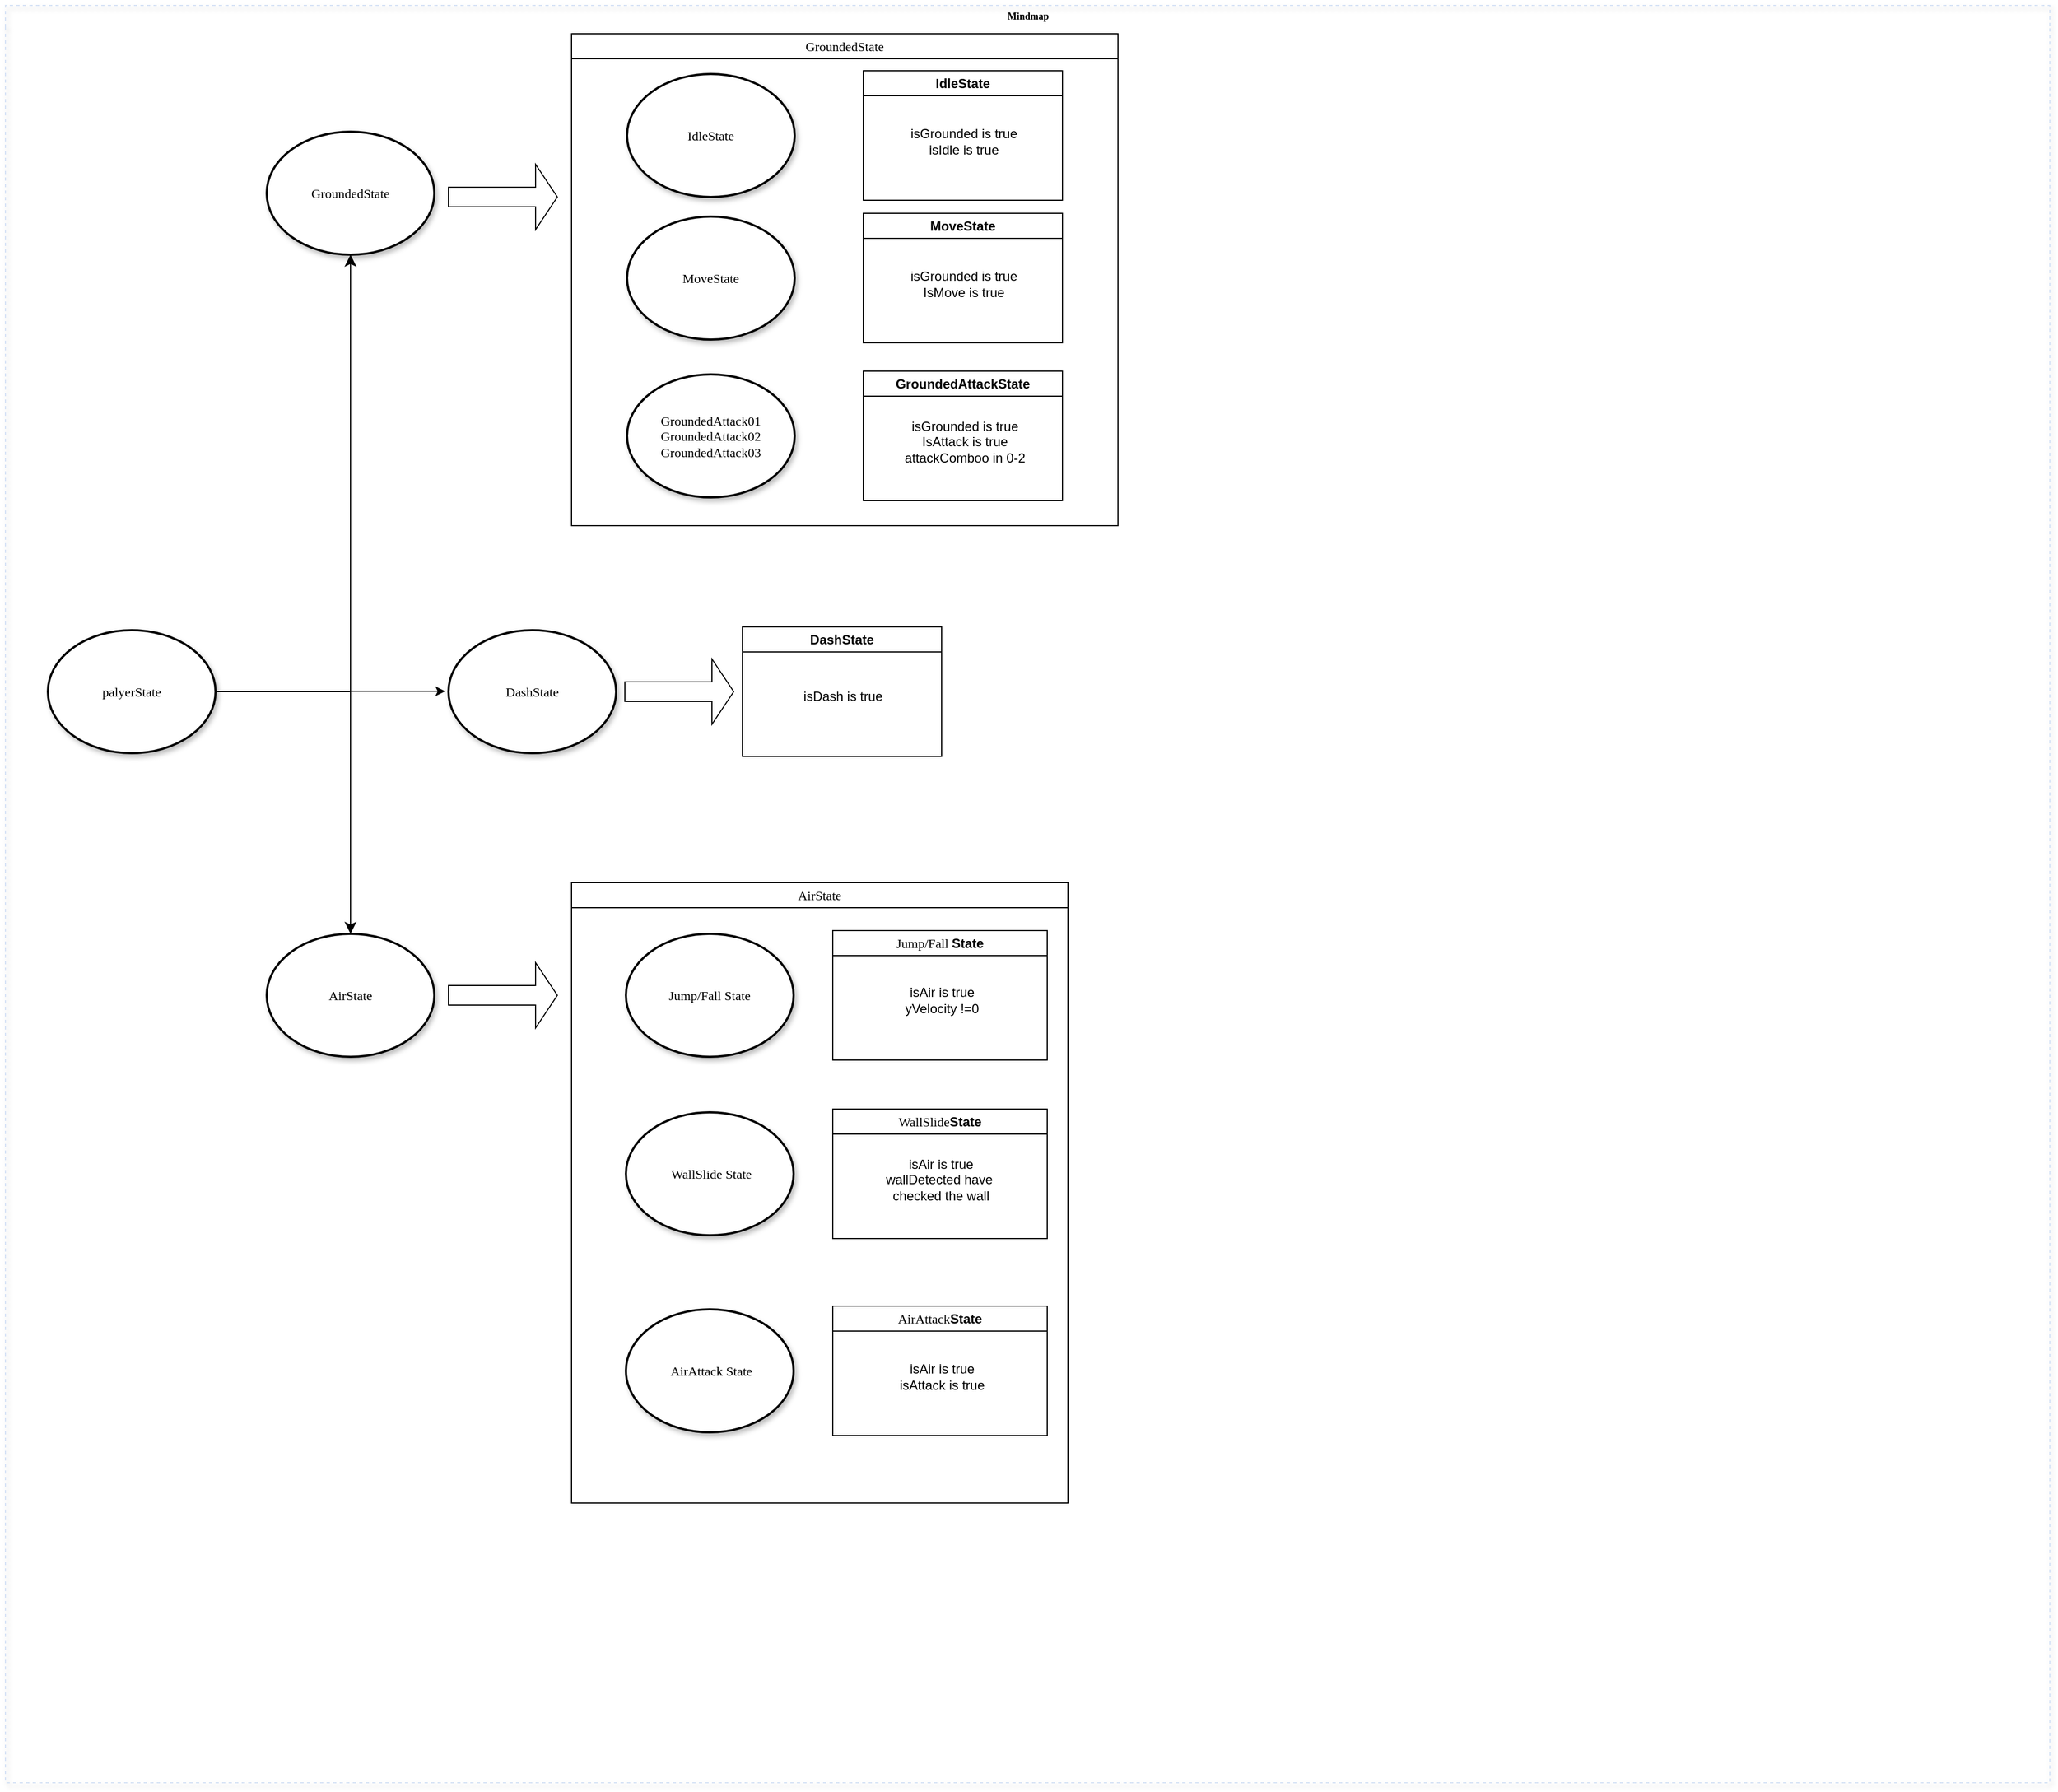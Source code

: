 <mxfile border="50" scale="3" compressed="false" locked="false" version="24.7.17">
  <diagram name="Blank" id="YmL12bMKpDGza6XwsDPr">
    <mxGraphModel dx="2583" dy="1734" grid="0" gridSize="10" guides="1" tooltips="1" connect="1" arrows="1" fold="1" page="0" pageScale="1" pageWidth="827" pageHeight="1169" background="none" math="1" shadow="0">
      <root>
        <mxCell id="X5NqExCQtvZxIxQ7pmgY-0" />
        <mxCell id="1" parent="X5NqExCQtvZxIxQ7pmgY-0" />
        <mxCell id="Gr0Zq-AI6Quabplr0KPa-179" value="Mindmap" style="swimlane;html=1;startSize=20;horizontal=1;containerType=tree;labelBackgroundColor=none;strokeColor=#D4E1F5;strokeWidth=1;fillColor=none;fontFamily=Comic Sans MS;fontSize=9;swimlaneLine=0;dashed=1;collapsible=0;shadow=1;" parent="1" vertex="1">
          <mxGeometry x="-500" y="-489" width="1878" height="1633" as="geometry" />
        </mxCell>
        <mxCell id="Gr0Zq-AI6Quabplr0KPa-180" value="&lt;font face=&quot;Comic Sans MS&quot;&gt;palyerState&lt;/font&gt;" style="ellipse;whiteSpace=wrap;html=1;align=center;container=1;recursiveResize=0;treeFolding=1;strokeWidth=2;shadow=1;" parent="Gr0Zq-AI6Quabplr0KPa-179" vertex="1">
          <mxGeometry x="39" y="574" width="154" height="113" as="geometry" />
        </mxCell>
        <mxCell id="C0n5wkAJlQ-UWbwlJ3pO-5" value="&lt;font face=&quot;Comic Sans MS&quot;&gt;GroundedState&lt;/font&gt;" style="ellipse;whiteSpace=wrap;html=1;align=center;container=1;recursiveResize=0;treeFolding=1;strokeWidth=2;shadow=1;" parent="Gr0Zq-AI6Quabplr0KPa-179" vertex="1">
          <mxGeometry x="240" y="116" width="154" height="113" as="geometry" />
        </mxCell>
        <mxCell id="C0n5wkAJlQ-UWbwlJ3pO-6" value="&lt;font face=&quot;Comic Sans MS&quot;&gt;AirState&lt;/font&gt;" style="ellipse;whiteSpace=wrap;html=1;align=center;container=1;recursiveResize=0;treeFolding=1;strokeWidth=2;shadow=1;" parent="Gr0Zq-AI6Quabplr0KPa-179" vertex="1">
          <mxGeometry x="240" y="853" width="154" height="113" as="geometry" />
        </mxCell>
        <mxCell id="C0n5wkAJlQ-UWbwlJ3pO-16" value="" style="edgeStyle=segmentEdgeStyle;endArrow=classic;html=1;curved=0;rounded=0;endSize=8;startSize=8;entryX=0.5;entryY=1;entryDx=0;entryDy=0;exitX=1;exitY=0.5;exitDx=0;exitDy=0;" parent="Gr0Zq-AI6Quabplr0KPa-179" source="Gr0Zq-AI6Quabplr0KPa-180" target="C0n5wkAJlQ-UWbwlJ3pO-5" edge="1">
          <mxGeometry width="50" height="50" relative="1" as="geometry">
            <mxPoint x="221" y="414" as="sourcePoint" />
            <mxPoint x="271" y="364" as="targetPoint" />
          </mxGeometry>
        </mxCell>
        <mxCell id="C0n5wkAJlQ-UWbwlJ3pO-17" value="" style="edgeStyle=segmentEdgeStyle;endArrow=classic;html=1;curved=0;rounded=0;endSize=8;startSize=8;exitX=1;exitY=0.5;exitDx=0;exitDy=0;entryX=0.5;entryY=0;entryDx=0;entryDy=0;" parent="Gr0Zq-AI6Quabplr0KPa-179" source="Gr0Zq-AI6Quabplr0KPa-180" target="C0n5wkAJlQ-UWbwlJ3pO-6" edge="1">
          <mxGeometry width="50" height="50" relative="1" as="geometry">
            <mxPoint x="542" y="377" as="sourcePoint" />
            <mxPoint x="592" y="327" as="targetPoint" />
          </mxGeometry>
        </mxCell>
        <mxCell id="C0n5wkAJlQ-UWbwlJ3pO-25" value="&lt;span style=&quot;font-family: &amp;quot;Comic Sans MS&amp;quot;; font-weight: 400;&quot;&gt;GroundedState&lt;/span&gt;" style="swimlane;whiteSpace=wrap;html=1;" parent="Gr0Zq-AI6Quabplr0KPa-179" vertex="1">
          <mxGeometry x="520" y="26" width="502" height="452" as="geometry">
            <mxRectangle x="520" y="26" width="121" height="28" as="alternateBounds" />
          </mxGeometry>
        </mxCell>
        <mxCell id="C0n5wkAJlQ-UWbwlJ3pO-24" value="&lt;font face=&quot;Comic Sans MS&quot;&gt;MoveState&lt;/font&gt;" style="ellipse;whiteSpace=wrap;html=1;align=center;container=1;recursiveResize=0;treeFolding=1;strokeWidth=2;shadow=1;" parent="C0n5wkAJlQ-UWbwlJ3pO-25" vertex="1">
          <mxGeometry x="51" y="168" width="154" height="113" as="geometry" />
        </mxCell>
        <mxCell id="C0n5wkAJlQ-UWbwlJ3pO-22" value="&lt;span style=&quot;font-family: &amp;quot;Comic Sans MS&amp;quot;;&quot;&gt;IdleState&lt;/span&gt;" style="ellipse;whiteSpace=wrap;html=1;align=center;container=1;recursiveResize=0;treeFolding=1;strokeWidth=2;shadow=1;" parent="C0n5wkAJlQ-UWbwlJ3pO-25" vertex="1">
          <mxGeometry x="51" y="37" width="154" height="113" as="geometry" />
        </mxCell>
        <mxCell id="C0n5wkAJlQ-UWbwlJ3pO-31" value="IdleState" style="swimlane;whiteSpace=wrap;html=1;" parent="C0n5wkAJlQ-UWbwlJ3pO-25" vertex="1">
          <mxGeometry x="268" y="34" width="183" height="119" as="geometry" />
        </mxCell>
        <mxCell id="C0n5wkAJlQ-UWbwlJ3pO-28" value="&lt;div&gt;isGrounded is true&lt;/div&gt;isIdle is true" style="text;html=1;align=center;verticalAlign=middle;resizable=0;points=[];autosize=1;strokeColor=none;fillColor=none;" parent="C0n5wkAJlQ-UWbwlJ3pO-31" vertex="1">
          <mxGeometry x="34" y="44" width="116" height="41" as="geometry" />
        </mxCell>
        <mxCell id="C0n5wkAJlQ-UWbwlJ3pO-33" value="MoveState" style="swimlane;whiteSpace=wrap;html=1;" parent="C0n5wkAJlQ-UWbwlJ3pO-25" vertex="1">
          <mxGeometry x="268" y="165" width="183" height="119" as="geometry" />
        </mxCell>
        <mxCell id="C0n5wkAJlQ-UWbwlJ3pO-34" value="&lt;div&gt;isGrounded is true&lt;br&gt;&lt;/div&gt;IsMove is true" style="text;html=1;align=center;verticalAlign=middle;resizable=0;points=[];autosize=1;strokeColor=none;fillColor=none;" parent="C0n5wkAJlQ-UWbwlJ3pO-33" vertex="1">
          <mxGeometry x="34" y="44" width="116" height="41" as="geometry" />
        </mxCell>
        <mxCell id="QkjuUNl8bwBorOm8PweC-31" value="&lt;font face=&quot;Comic Sans MS&quot;&gt;GroundedAttack01&lt;/font&gt;&lt;div&gt;&lt;span style=&quot;font-family: &amp;quot;Comic Sans MS&amp;quot;;&quot;&gt;GroundedAttack02&lt;/span&gt;&lt;font face=&quot;Comic Sans MS&quot;&gt;&lt;br&gt;&lt;/font&gt;&lt;/div&gt;&lt;div&gt;&lt;span style=&quot;font-family: &amp;quot;Comic Sans MS&amp;quot;;&quot;&gt;GroundedAttack03&lt;/span&gt;&lt;span style=&quot;font-family: &amp;quot;Comic Sans MS&amp;quot;;&quot;&gt;&lt;br&gt;&lt;/span&gt;&lt;/div&gt;" style="ellipse;whiteSpace=wrap;html=1;align=center;container=1;recursiveResize=0;treeFolding=1;strokeWidth=2;shadow=1;" vertex="1" parent="C0n5wkAJlQ-UWbwlJ3pO-25">
          <mxGeometry x="51" y="313" width="154" height="113" as="geometry" />
        </mxCell>
        <mxCell id="C0n5wkAJlQ-UWbwlJ3pO-26" value="" style="shape=singleArrow;whiteSpace=wrap;html=1;" parent="Gr0Zq-AI6Quabplr0KPa-179" vertex="1">
          <mxGeometry x="407" y="146" width="100" height="60" as="geometry" />
        </mxCell>
        <mxCell id="QkjuUNl8bwBorOm8PweC-2" value="" style="shape=singleArrow;whiteSpace=wrap;html=1;" vertex="1" parent="Gr0Zq-AI6Quabplr0KPa-179">
          <mxGeometry x="569" y="600.5" width="100" height="60" as="geometry" />
        </mxCell>
        <mxCell id="QkjuUNl8bwBorOm8PweC-9" value="" style="endArrow=classic;html=1;rounded=0;" edge="1" parent="Gr0Zq-AI6Quabplr0KPa-179">
          <mxGeometry width="50" height="50" relative="1" as="geometry">
            <mxPoint x="316" y="630.18" as="sourcePoint" />
            <mxPoint x="404" y="630.18" as="targetPoint" />
          </mxGeometry>
        </mxCell>
        <mxCell id="QkjuUNl8bwBorOm8PweC-10" value="&lt;font face=&quot;Comic Sans MS&quot;&gt;DashState&lt;/font&gt;" style="ellipse;whiteSpace=wrap;html=1;align=center;container=1;recursiveResize=0;treeFolding=1;strokeWidth=2;shadow=1;" vertex="1" parent="Gr0Zq-AI6Quabplr0KPa-179">
          <mxGeometry x="407" y="574" width="154" height="113" as="geometry" />
        </mxCell>
        <mxCell id="QkjuUNl8bwBorOm8PweC-11" value="" style="shape=singleArrow;whiteSpace=wrap;html=1;" vertex="1" parent="Gr0Zq-AI6Quabplr0KPa-179">
          <mxGeometry x="407" y="879.5" width="100" height="60" as="geometry" />
        </mxCell>
        <mxCell id="QkjuUNl8bwBorOm8PweC-20" value="DashState" style="swimlane;whiteSpace=wrap;html=1;startSize=23;" vertex="1" parent="Gr0Zq-AI6Quabplr0KPa-179">
          <mxGeometry x="677" y="571" width="183" height="119" as="geometry" />
        </mxCell>
        <mxCell id="QkjuUNl8bwBorOm8PweC-21" value="isDash is true" style="text;html=1;align=center;verticalAlign=middle;resizable=0;points=[];autosize=1;strokeColor=none;fillColor=none;" vertex="1" parent="QkjuUNl8bwBorOm8PweC-20">
          <mxGeometry x="46" y="51" width="91" height="26" as="geometry" />
        </mxCell>
        <mxCell id="QkjuUNl8bwBorOm8PweC-24" value="&lt;span style=&quot;font-family: &amp;quot;Comic Sans MS&amp;quot;; font-weight: 400;&quot;&gt;AirState&lt;/span&gt;" style="swimlane;whiteSpace=wrap;html=1;" vertex="1" parent="Gr0Zq-AI6Quabplr0KPa-179">
          <mxGeometry x="520" y="806" width="456" height="570" as="geometry">
            <mxRectangle x="520" y="26" width="121" height="28" as="alternateBounds" />
          </mxGeometry>
        </mxCell>
        <mxCell id="QkjuUNl8bwBorOm8PweC-26" value="&lt;font face=&quot;Comic Sans MS&quot;&gt;Jump/Fall State&lt;/font&gt;" style="ellipse;whiteSpace=wrap;html=1;align=center;container=1;recursiveResize=0;treeFolding=1;strokeWidth=2;shadow=1;" vertex="1" parent="QkjuUNl8bwBorOm8PweC-24">
          <mxGeometry x="50" y="47" width="154" height="113" as="geometry" />
        </mxCell>
        <mxCell id="QkjuUNl8bwBorOm8PweC-27" value="&lt;font face=&quot;Comic Sans MS&quot;&gt;&lt;span style=&quot;font-weight: 400;&quot;&gt;Jump/Fall&amp;nbsp;&lt;/span&gt;&lt;/font&gt;State" style="swimlane;whiteSpace=wrap;html=1;" vertex="1" parent="QkjuUNl8bwBorOm8PweC-24">
          <mxGeometry x="240" y="44" width="197" height="119" as="geometry" />
        </mxCell>
        <mxCell id="QkjuUNl8bwBorOm8PweC-28" value="isAir is true&lt;div&gt;yVelocity !=0&lt;/div&gt;" style="text;html=1;align=center;verticalAlign=middle;resizable=0;points=[];autosize=1;strokeColor=none;fillColor=none;" vertex="1" parent="QkjuUNl8bwBorOm8PweC-27">
          <mxGeometry x="56.5" y="43" width="86" height="41" as="geometry" />
        </mxCell>
        <mxCell id="QkjuUNl8bwBorOm8PweC-39" value="&lt;font face=&quot;Comic Sans MS&quot;&gt;&amp;nbsp;WallSlide State&lt;/font&gt;" style="ellipse;whiteSpace=wrap;html=1;align=center;container=1;recursiveResize=0;treeFolding=1;strokeWidth=2;shadow=1;" vertex="1" parent="QkjuUNl8bwBorOm8PweC-24">
          <mxGeometry x="50" y="211" width="154" height="113" as="geometry" />
        </mxCell>
        <mxCell id="QkjuUNl8bwBorOm8PweC-45" value="&lt;span style=&quot;font-family: &amp;quot;Comic Sans MS&amp;quot;; font-weight: 400;&quot;&gt;WallSlide&lt;/span&gt;State" style="swimlane;whiteSpace=wrap;html=1;" vertex="1" parent="QkjuUNl8bwBorOm8PweC-24">
          <mxGeometry x="240" y="208" width="197" height="119" as="geometry" />
        </mxCell>
        <mxCell id="QkjuUNl8bwBorOm8PweC-46" value="isAir is true&lt;div&gt;wallDetected have&amp;nbsp;&lt;/div&gt;&lt;div&gt;checked the wall&lt;/div&gt;" style="text;html=1;align=center;verticalAlign=middle;resizable=0;points=[];autosize=1;strokeColor=none;fillColor=none;" vertex="1" parent="QkjuUNl8bwBorOm8PweC-45">
          <mxGeometry x="39.5" y="37" width="119" height="55" as="geometry" />
        </mxCell>
        <mxCell id="QkjuUNl8bwBorOm8PweC-49" value="&lt;font face=&quot;Comic Sans MS&quot;&gt;&amp;nbsp;AirAttack State&lt;/font&gt;" style="ellipse;whiteSpace=wrap;html=1;align=center;container=1;recursiveResize=0;treeFolding=1;strokeWidth=2;shadow=1;" vertex="1" parent="QkjuUNl8bwBorOm8PweC-24">
          <mxGeometry x="50" y="392" width="154" height="113" as="geometry" />
        </mxCell>
        <mxCell id="QkjuUNl8bwBorOm8PweC-50" value="&lt;span style=&quot;font-family: &amp;quot;Comic Sans MS&amp;quot;; font-weight: 400;&quot;&gt;AirAttack&lt;/span&gt;State" style="swimlane;whiteSpace=wrap;html=1;" vertex="1" parent="QkjuUNl8bwBorOm8PweC-24">
          <mxGeometry x="240" y="389" width="197" height="119" as="geometry" />
        </mxCell>
        <mxCell id="QkjuUNl8bwBorOm8PweC-51" value="isAir is true&lt;div&gt;isAttack is true&lt;/div&gt;" style="text;html=1;align=center;verticalAlign=middle;resizable=0;points=[];autosize=1;strokeColor=none;fillColor=none;" vertex="1" parent="QkjuUNl8bwBorOm8PweC-50">
          <mxGeometry x="51.5" y="44" width="96" height="41" as="geometry" />
        </mxCell>
        <mxCell id="QkjuUNl8bwBorOm8PweC-32" value="GroundedAttackState" style="swimlane;whiteSpace=wrap;html=1;" vertex="1" parent="1">
          <mxGeometry x="288" y="-153" width="183" height="119" as="geometry" />
        </mxCell>
        <mxCell id="QkjuUNl8bwBorOm8PweC-33" value="&lt;div&gt;isGrounded is true&lt;br&gt;&lt;/div&gt;IsAttack is true&lt;div&gt;attackComboo in 0-2&lt;/div&gt;" style="text;html=1;align=center;verticalAlign=middle;resizable=0;points=[];autosize=1;strokeColor=none;fillColor=none;" vertex="1" parent="QkjuUNl8bwBorOm8PweC-32">
          <mxGeometry x="28" y="37" width="129" height="55" as="geometry" />
        </mxCell>
      </root>
    </mxGraphModel>
  </diagram>
</mxfile>
